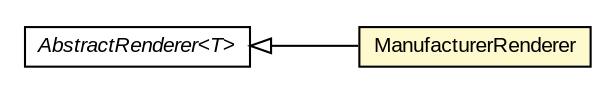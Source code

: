 #!/usr/local/bin/dot
#
# Class diagram 
# Generated by UMLGraph version R5_6-24-gf6e263 (http://www.umlgraph.org/)
#

digraph G {
	edge [fontname="arial",fontsize=10,labelfontname="arial",labelfontsize=10];
	node [fontname="arial",fontsize=10,shape=plaintext];
	nodesep=0.25;
	ranksep=0.5;
	rankdir=LR;
	// com.gwtplatform.carstore.client.application.manufacturer.ui.ManufacturerRenderer
	c331898 [label=<<table title="com.gwtplatform.carstore.client.application.manufacturer.ui.ManufacturerRenderer" border="0" cellborder="1" cellspacing="0" cellpadding="2" port="p" bgcolor="lemonChiffon" href="./ManufacturerRenderer.html">
		<tr><td><table border="0" cellspacing="0" cellpadding="1">
<tr><td align="center" balign="center"> ManufacturerRenderer </td></tr>
		</table></td></tr>
		</table>>, URL="./ManufacturerRenderer.html", fontname="arial", fontcolor="black", fontsize=10.0];
	//com.gwtplatform.carstore.client.application.manufacturer.ui.ManufacturerRenderer extends com.google.gwt.text.shared.AbstractRenderer<com.gwtplatform.carstore.shared.dto.ManufacturerDto>
	c332058:p -> c331898:p [dir=back,arrowtail=empty];
	// com.google.gwt.text.shared.AbstractRenderer<T>
	c332058 [label=<<table title="com.google.gwt.text.shared.AbstractRenderer" border="0" cellborder="1" cellspacing="0" cellpadding="2" port="p" href="http://google-web-toolkit.googlecode.com/svn/javadoc/latest/com/google/gwt/text/shared/AbstractRenderer.html">
		<tr><td><table border="0" cellspacing="0" cellpadding="1">
<tr><td align="center" balign="center"><font face="arial italic"> AbstractRenderer&lt;T&gt; </font></td></tr>
		</table></td></tr>
		</table>>, URL="http://google-web-toolkit.googlecode.com/svn/javadoc/latest/com/google/gwt/text/shared/AbstractRenderer.html", fontname="arial", fontcolor="black", fontsize=10.0];
}

